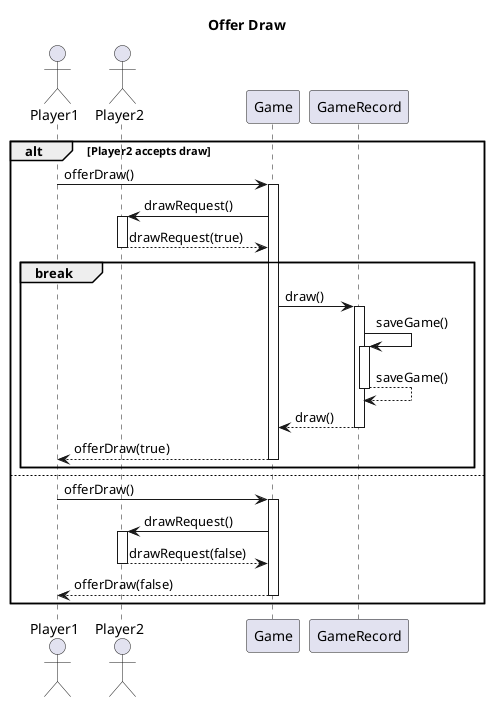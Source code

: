 @startuml

title Offer Draw

autoactivate on

actor Player1
actor Player2

alt Player2 accepts draw
    Player1 -> Game : offerDraw()
    Game -> Player2 : drawRequest()
    return drawRequest(true)
    break
        Game -> GameRecord: draw()
        GameRecord -> GameRecord: saveGame()
        return saveGame()
        return draw()
        return offerDraw(true)
    end
else
    Player1 -> Game : offerDraw()
    Game -> Player2 : drawRequest()
    return drawRequest(false)
    return offerDraw(false)
end

@enduml

